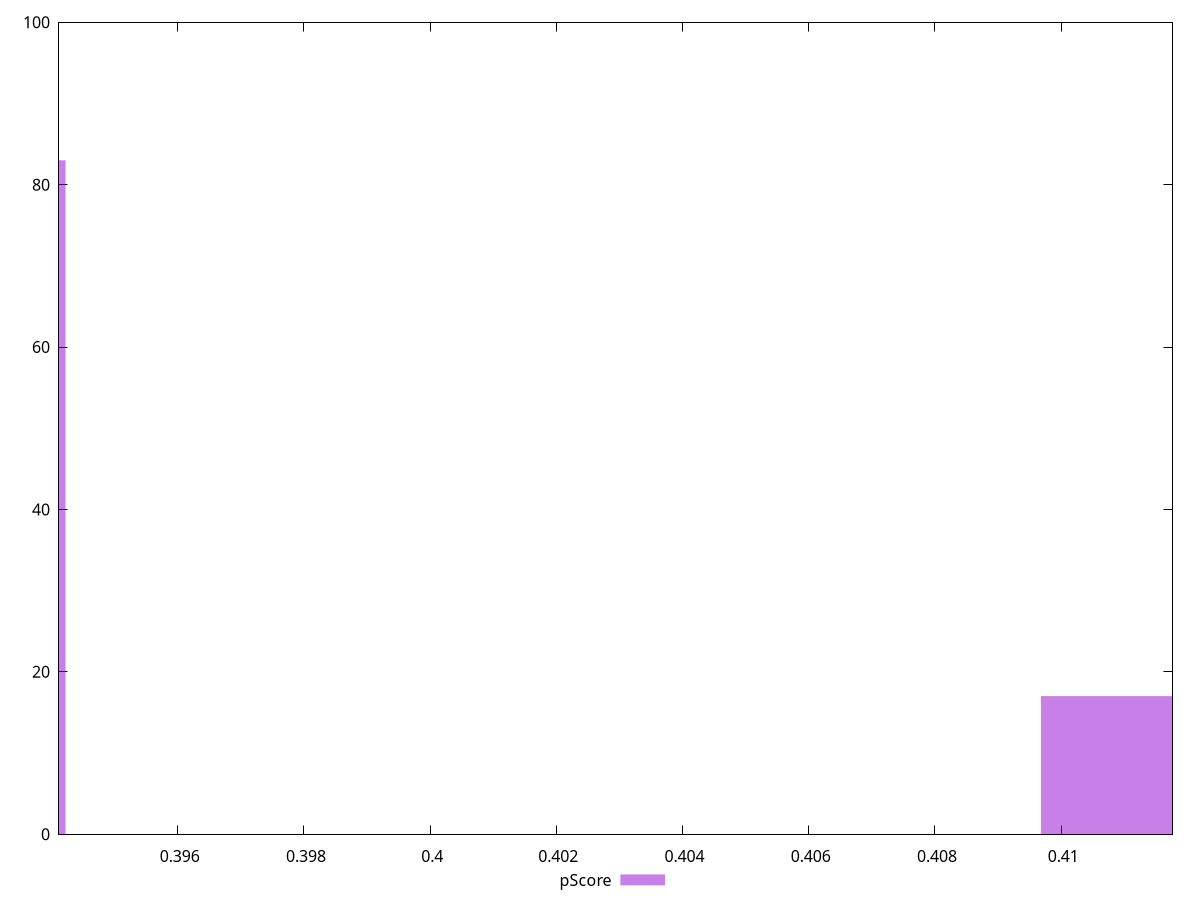 reset

$pScore <<EOF
0.41741073734795275 17
0.3864914234703266 83
EOF

set key outside below
set boxwidth 0.015459656938813064
set xrange [0.3941176470588235:0.4117647058823529]
set yrange [0:100]
set trange [0:100]
set style fill transparent solid 0.5 noborder
set terminal svg size 640, 490 enhanced background rgb 'white'
set output "report_00025_2021-02-22T21:38:55.199Z/uses-webp-images/samples/pages+cached/pScore/histogram.svg"

plot $pScore title "pScore" with boxes

reset
